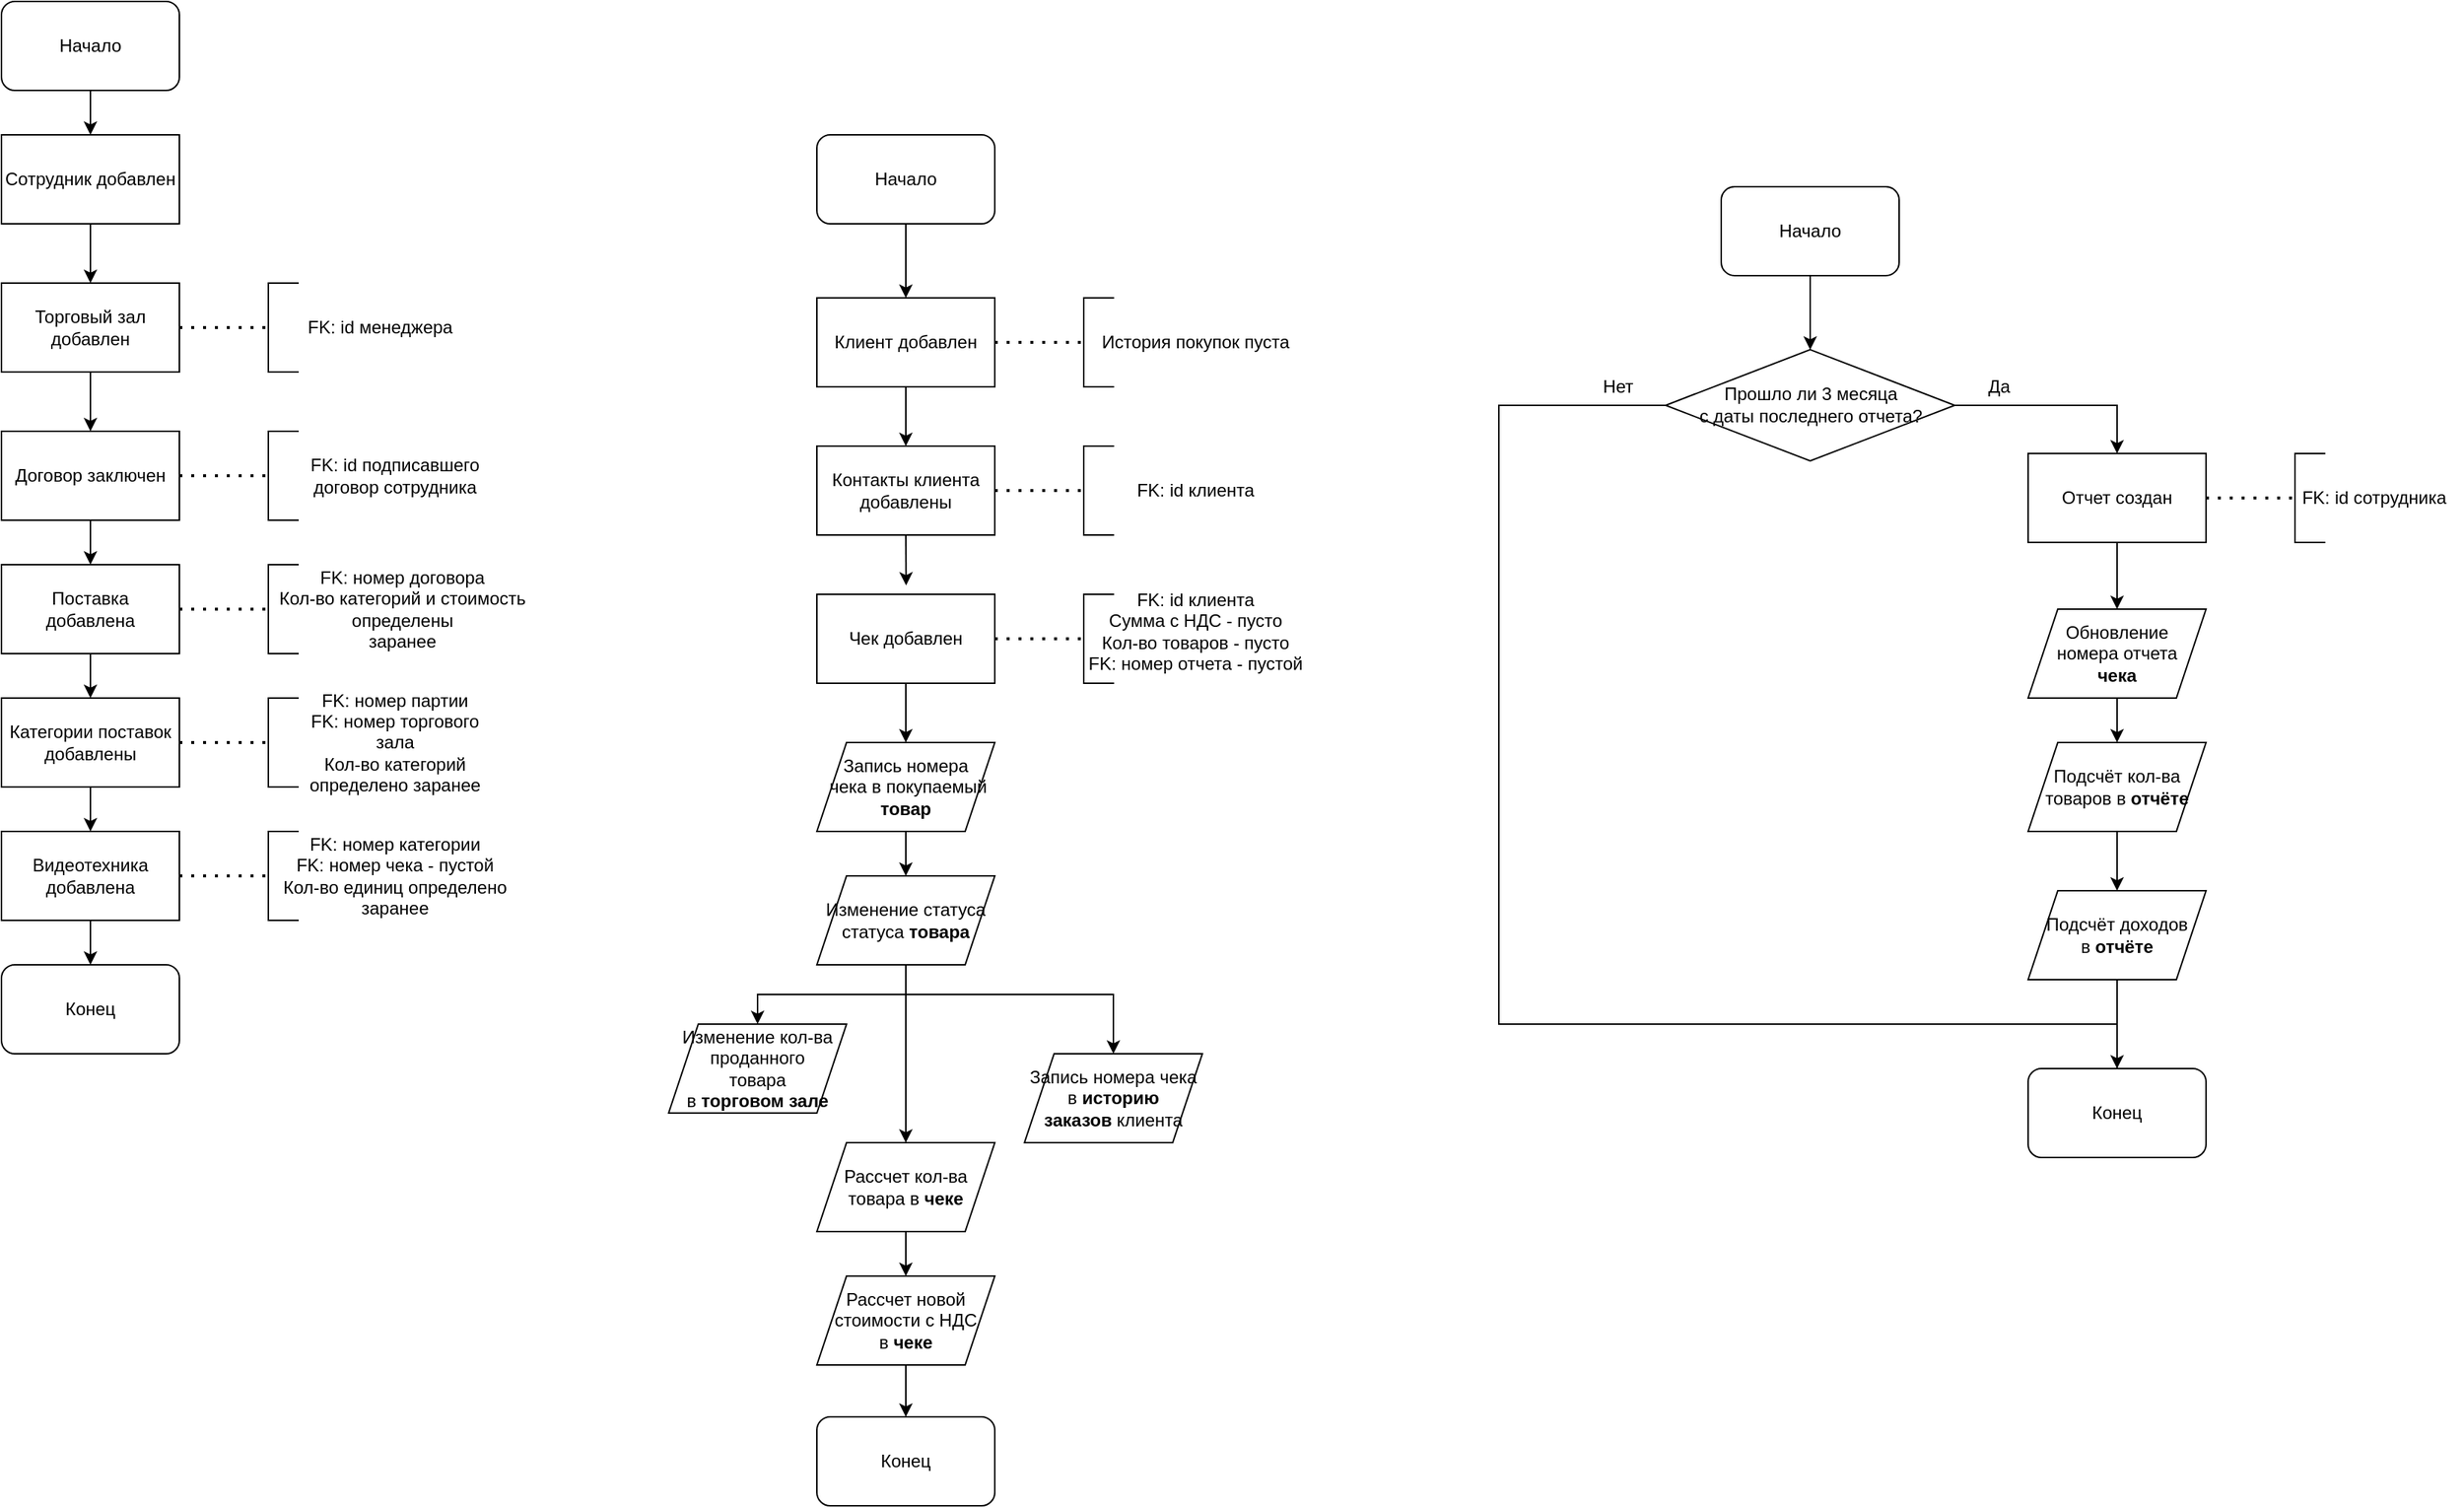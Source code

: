 <mxfile version="26.2.13">
  <diagram name="Страница — 1" id="7ybIuK3D6NP_7qEA3JT4">
    <mxGraphModel dx="2567" dy="2177" grid="1" gridSize="10" guides="1" tooltips="1" connect="1" arrows="1" fold="1" page="1" pageScale="1" pageWidth="827" pageHeight="1169" math="0" shadow="0">
      <root>
        <mxCell id="0" />
        <mxCell id="1" parent="0" />
        <mxCell id="4ffHu6OWOmxB4uczi7nU-6" style="edgeStyle=orthogonalEdgeStyle;rounded=0;orthogonalLoop=1;jettySize=auto;html=1;exitX=0.5;exitY=1;exitDx=0;exitDy=0;entryX=0.5;entryY=0;entryDx=0;entryDy=0;" edge="1" parent="1" source="4ffHu6OWOmxB4uczi7nU-4">
          <mxGeometry relative="1" as="geometry">
            <mxPoint x="500" y="-130" as="targetPoint" />
          </mxGeometry>
        </mxCell>
        <mxCell id="4ffHu6OWOmxB4uczi7nU-4" value="Клиент добавлен " style="rounded=0;whiteSpace=wrap;html=1;" vertex="1" parent="1">
          <mxGeometry x="440" y="-230" width="120" height="60" as="geometry" />
        </mxCell>
        <mxCell id="4ffHu6OWOmxB4uczi7nU-8" style="edgeStyle=orthogonalEdgeStyle;rounded=0;orthogonalLoop=1;jettySize=auto;html=1;exitX=0.5;exitY=1;exitDx=0;exitDy=0;entryX=0.585;entryY=0.067;entryDx=0;entryDy=0;entryPerimeter=0;" edge="1" parent="1">
          <mxGeometry relative="1" as="geometry">
            <mxPoint x="500" y="-70" as="sourcePoint" />
            <mxPoint x="500.2" y="-35.98" as="targetPoint" />
          </mxGeometry>
        </mxCell>
        <mxCell id="4ffHu6OWOmxB4uczi7nU-10" value="Контакты клиента добавлены " style="rounded=0;whiteSpace=wrap;html=1;" vertex="1" parent="1">
          <mxGeometry x="440" y="-130" width="120" height="60" as="geometry" />
        </mxCell>
        <mxCell id="4ffHu6OWOmxB4uczi7nU-16" value="" style="endArrow=none;dashed=1;html=1;dashPattern=1 3;strokeWidth=2;rounded=0;entryX=0.5;entryY=1;entryDx=0;entryDy=0;" edge="1" parent="1" target="4ffHu6OWOmxB4uczi7nU-17">
          <mxGeometry width="50" height="50" relative="1" as="geometry">
            <mxPoint x="560" y="-200" as="sourcePoint" />
            <mxPoint x="610" y="-200" as="targetPoint" />
          </mxGeometry>
        </mxCell>
        <mxCell id="4ffHu6OWOmxB4uczi7nU-17" value="" style="shape=partialRectangle;whiteSpace=wrap;html=1;bottom=1;right=1;left=1;top=0;fillColor=none;routingCenterX=-0.5;rotation=90;" vertex="1" parent="1">
          <mxGeometry x="600" y="-210" width="60" height="20" as="geometry" />
        </mxCell>
        <mxCell id="4ffHu6OWOmxB4uczi7nU-21" value="" style="endArrow=none;dashed=1;html=1;dashPattern=1 3;strokeWidth=2;rounded=0;entryX=0.5;entryY=1;entryDx=0;entryDy=0;" edge="1" parent="1" target="4ffHu6OWOmxB4uczi7nU-22">
          <mxGeometry width="50" height="50" relative="1" as="geometry">
            <mxPoint x="10" y="-210" as="sourcePoint" />
            <mxPoint x="60" y="-210" as="targetPoint" />
          </mxGeometry>
        </mxCell>
        <mxCell id="4ffHu6OWOmxB4uczi7nU-22" value="" style="shape=partialRectangle;whiteSpace=wrap;html=1;bottom=1;right=1;left=1;top=0;fillColor=none;routingCenterX=-0.5;rotation=90;" vertex="1" parent="1">
          <mxGeometry x="50" y="-220" width="60" height="20" as="geometry" />
        </mxCell>
        <mxCell id="4ffHu6OWOmxB4uczi7nU-23" value="История покупок пуста" style="text;html=1;align=center;verticalAlign=middle;resizable=0;points=[];autosize=1;strokeColor=none;fillColor=none;" vertex="1" parent="1">
          <mxGeometry x="620" y="-215" width="150" height="30" as="geometry" />
        </mxCell>
        <mxCell id="4ffHu6OWOmxB4uczi7nU-56" style="edgeStyle=orthogonalEdgeStyle;rounded=0;orthogonalLoop=1;jettySize=auto;html=1;exitX=0.5;exitY=1;exitDx=0;exitDy=0;entryX=0.5;entryY=0;entryDx=0;entryDy=0;" edge="1" parent="1" source="4ffHu6OWOmxB4uczi7nU-24" target="4ffHu6OWOmxB4uczi7nU-30">
          <mxGeometry relative="1" as="geometry" />
        </mxCell>
        <mxCell id="4ffHu6OWOmxB4uczi7nU-24" value="Чек добавлен" style="rounded=0;whiteSpace=wrap;html=1;" vertex="1" parent="1">
          <mxGeometry x="440" y="-30" width="120" height="60" as="geometry" />
        </mxCell>
        <mxCell id="4ffHu6OWOmxB4uczi7nU-25" value="" style="endArrow=none;dashed=1;html=1;dashPattern=1 3;strokeWidth=2;rounded=0;entryX=0.5;entryY=1;entryDx=0;entryDy=0;" edge="1" parent="1" target="4ffHu6OWOmxB4uczi7nU-26">
          <mxGeometry width="50" height="50" relative="1" as="geometry">
            <mxPoint x="560" as="sourcePoint" />
            <mxPoint x="610" as="targetPoint" />
          </mxGeometry>
        </mxCell>
        <mxCell id="4ffHu6OWOmxB4uczi7nU-26" value="" style="shape=partialRectangle;whiteSpace=wrap;html=1;bottom=1;right=1;left=1;top=0;fillColor=none;routingCenterX=-0.5;rotation=90;" vertex="1" parent="1">
          <mxGeometry x="600" y="-10" width="60" height="20" as="geometry" />
        </mxCell>
        <mxCell id="4ffHu6OWOmxB4uczi7nU-27" value="&lt;div&gt;FK: id клиента&lt;/div&gt;&lt;div&gt;Сумма с НДС - пусто&lt;/div&gt;&lt;div&gt;Кол-во товаров - пусто&lt;/div&gt;&lt;div&gt;FK: номер отчета - пустой&lt;/div&gt;" style="text;html=1;align=center;verticalAlign=middle;resizable=0;points=[];autosize=1;strokeColor=none;fillColor=none;" vertex="1" parent="1">
          <mxGeometry x="610" y="-40" width="170" height="70" as="geometry" />
        </mxCell>
        <mxCell id="4ffHu6OWOmxB4uczi7nU-57" style="edgeStyle=orthogonalEdgeStyle;rounded=0;orthogonalLoop=1;jettySize=auto;html=1;exitX=0.5;exitY=1;exitDx=0;exitDy=0;entryX=0.5;entryY=0;entryDx=0;entryDy=0;" edge="1" parent="1" source="4ffHu6OWOmxB4uczi7nU-30" target="4ffHu6OWOmxB4uczi7nU-33">
          <mxGeometry relative="1" as="geometry" />
        </mxCell>
        <mxCell id="4ffHu6OWOmxB4uczi7nU-30" value="&lt;div&gt;Запись номера&lt;/div&gt;&lt;div&gt;&amp;nbsp;чека в покупаемый &lt;br&gt;&lt;b&gt;товар&lt;/b&gt;&lt;/div&gt;" style="shape=parallelogram;perimeter=parallelogramPerimeter;whiteSpace=wrap;html=1;fixedSize=1;" vertex="1" parent="1">
          <mxGeometry x="440" y="70" width="120" height="60" as="geometry" />
        </mxCell>
        <mxCell id="4ffHu6OWOmxB4uczi7nU-59" style="edgeStyle=orthogonalEdgeStyle;rounded=0;orthogonalLoop=1;jettySize=auto;html=1;exitX=0.5;exitY=1;exitDx=0;exitDy=0;entryX=0.5;entryY=0;entryDx=0;entryDy=0;" edge="1" parent="1" source="4ffHu6OWOmxB4uczi7nU-33" target="4ffHu6OWOmxB4uczi7nU-58">
          <mxGeometry relative="1" as="geometry" />
        </mxCell>
        <mxCell id="4ffHu6OWOmxB4uczi7nU-125" style="edgeStyle=orthogonalEdgeStyle;rounded=0;orthogonalLoop=1;jettySize=auto;html=1;exitX=0.5;exitY=1;exitDx=0;exitDy=0;entryX=0.5;entryY=0;entryDx=0;entryDy=0;" edge="1" parent="1" source="4ffHu6OWOmxB4uczi7nU-33" target="4ffHu6OWOmxB4uczi7nU-61">
          <mxGeometry relative="1" as="geometry" />
        </mxCell>
        <mxCell id="4ffHu6OWOmxB4uczi7nU-127" style="edgeStyle=orthogonalEdgeStyle;rounded=0;orthogonalLoop=1;jettySize=auto;html=1;exitX=0.5;exitY=1;exitDx=0;exitDy=0;entryX=0.5;entryY=0;entryDx=0;entryDy=0;" edge="1" parent="1" source="4ffHu6OWOmxB4uczi7nU-33" target="4ffHu6OWOmxB4uczi7nU-85">
          <mxGeometry relative="1" as="geometry">
            <Array as="points">
              <mxPoint x="500" y="240" />
              <mxPoint x="640" y="240" />
            </Array>
          </mxGeometry>
        </mxCell>
        <mxCell id="4ffHu6OWOmxB4uczi7nU-33" value="&lt;div&gt;Изменение статуса&lt;/div&gt;статуса &lt;b&gt;товара&lt;/b&gt;" style="shape=parallelogram;perimeter=parallelogramPerimeter;whiteSpace=wrap;html=1;fixedSize=1;" vertex="1" parent="1">
          <mxGeometry x="440" y="160" width="120" height="60" as="geometry" />
        </mxCell>
        <mxCell id="4ffHu6OWOmxB4uczi7nU-109" style="edgeStyle=orthogonalEdgeStyle;rounded=0;orthogonalLoop=1;jettySize=auto;html=1;exitX=0.5;exitY=1;exitDx=0;exitDy=0;" edge="1" parent="1" source="4ffHu6OWOmxB4uczi7nU-41" target="4ffHu6OWOmxB4uczi7nU-4">
          <mxGeometry relative="1" as="geometry" />
        </mxCell>
        <mxCell id="4ffHu6OWOmxB4uczi7nU-41" value="Начало" style="rounded=1;whiteSpace=wrap;html=1;" vertex="1" parent="1">
          <mxGeometry x="440" y="-340" width="120" height="60" as="geometry" />
        </mxCell>
        <mxCell id="4ffHu6OWOmxB4uczi7nU-58" value="&lt;div&gt;Изменение кол-ва &lt;br&gt;&lt;/div&gt;&lt;div&gt;проданного&lt;/div&gt;&lt;div&gt;товара&lt;br&gt;в &lt;b&gt;торговом зале&lt;/b&gt;&lt;/div&gt;" style="shape=parallelogram;perimeter=parallelogramPerimeter;whiteSpace=wrap;html=1;fixedSize=1;" vertex="1" parent="1">
          <mxGeometry x="340" y="260" width="120" height="60" as="geometry" />
        </mxCell>
        <mxCell id="4ffHu6OWOmxB4uczi7nU-115" style="edgeStyle=orthogonalEdgeStyle;rounded=0;orthogonalLoop=1;jettySize=auto;html=1;exitX=0.5;exitY=1;exitDx=0;exitDy=0;entryX=0.5;entryY=0;entryDx=0;entryDy=0;" edge="1" parent="1" source="4ffHu6OWOmxB4uczi7nU-60" target="4ffHu6OWOmxB4uczi7nU-114">
          <mxGeometry relative="1" as="geometry" />
        </mxCell>
        <mxCell id="4ffHu6OWOmxB4uczi7nU-60" value="Начало" style="rounded=1;whiteSpace=wrap;html=1;" vertex="1" parent="1">
          <mxGeometry x="-110" y="-430" width="120" height="60" as="geometry" />
        </mxCell>
        <mxCell id="4ffHu6OWOmxB4uczi7nU-65" style="edgeStyle=orthogonalEdgeStyle;rounded=0;orthogonalLoop=1;jettySize=auto;html=1;exitX=0.5;exitY=1;exitDx=0;exitDy=0;entryX=0.5;entryY=0;entryDx=0;entryDy=0;" edge="1" parent="1" source="4ffHu6OWOmxB4uczi7nU-61" target="4ffHu6OWOmxB4uczi7nU-63">
          <mxGeometry relative="1" as="geometry" />
        </mxCell>
        <mxCell id="4ffHu6OWOmxB4uczi7nU-61" value="Рассчет кол-ва товара в &lt;b&gt;чеке&lt;/b&gt;" style="shape=parallelogram;perimeter=parallelogramPerimeter;whiteSpace=wrap;html=1;fixedSize=1;" vertex="1" parent="1">
          <mxGeometry x="440" y="340" width="120" height="60" as="geometry" />
        </mxCell>
        <mxCell id="4ffHu6OWOmxB4uczi7nU-126" style="edgeStyle=orthogonalEdgeStyle;rounded=0;orthogonalLoop=1;jettySize=auto;html=1;exitX=0.5;exitY=1;exitDx=0;exitDy=0;entryX=0.5;entryY=0;entryDx=0;entryDy=0;" edge="1" parent="1" source="4ffHu6OWOmxB4uczi7nU-63" target="4ffHu6OWOmxB4uczi7nU-87">
          <mxGeometry relative="1" as="geometry" />
        </mxCell>
        <mxCell id="4ffHu6OWOmxB4uczi7nU-63" value="Рассчет новой стоимости с НДС&lt;br&gt; в &lt;b&gt;чеке&lt;/b&gt;" style="shape=parallelogram;perimeter=parallelogramPerimeter;whiteSpace=wrap;html=1;fixedSize=1;" vertex="1" parent="1">
          <mxGeometry x="440" y="430" width="120" height="60" as="geometry" />
        </mxCell>
        <mxCell id="4ffHu6OWOmxB4uczi7nU-74" style="edgeStyle=orthogonalEdgeStyle;rounded=0;orthogonalLoop=1;jettySize=auto;html=1;exitX=0.5;exitY=1;exitDx=0;exitDy=0;entryX=0.5;entryY=0;entryDx=0;entryDy=0;" edge="1" parent="1" source="4ffHu6OWOmxB4uczi7nU-66" target="4ffHu6OWOmxB4uczi7nU-73">
          <mxGeometry relative="1" as="geometry" />
        </mxCell>
        <mxCell id="4ffHu6OWOmxB4uczi7nU-66" value="Договор заключен" style="rounded=0;whiteSpace=wrap;html=1;" vertex="1" parent="1">
          <mxGeometry x="-110" y="-140" width="120" height="60" as="geometry" />
        </mxCell>
        <mxCell id="4ffHu6OWOmxB4uczi7nU-68" value="" style="endArrow=none;dashed=1;html=1;dashPattern=1 3;strokeWidth=2;rounded=0;entryX=0.5;entryY=1;entryDx=0;entryDy=0;" edge="1" parent="1" target="4ffHu6OWOmxB4uczi7nU-69">
          <mxGeometry width="50" height="50" relative="1" as="geometry">
            <mxPoint x="10" y="-110" as="sourcePoint" />
            <mxPoint x="60" y="-110" as="targetPoint" />
          </mxGeometry>
        </mxCell>
        <mxCell id="4ffHu6OWOmxB4uczi7nU-69" value="" style="shape=partialRectangle;whiteSpace=wrap;html=1;bottom=1;right=1;left=1;top=0;fillColor=none;routingCenterX=-0.5;rotation=90;" vertex="1" parent="1">
          <mxGeometry x="50" y="-120" width="60" height="20" as="geometry" />
        </mxCell>
        <mxCell id="4ffHu6OWOmxB4uczi7nU-70" value="FK: id подписавшего&lt;br&gt; договор сотрудника " style="text;html=1;align=center;verticalAlign=middle;resizable=0;points=[];autosize=1;strokeColor=none;fillColor=none;" vertex="1" parent="1">
          <mxGeometry x="85" y="-130" width="140" height="40" as="geometry" />
        </mxCell>
        <mxCell id="4ffHu6OWOmxB4uczi7nU-84" style="edgeStyle=orthogonalEdgeStyle;rounded=0;orthogonalLoop=1;jettySize=auto;html=1;exitX=0.5;exitY=1;exitDx=0;exitDy=0;entryX=0.5;entryY=0;entryDx=0;entryDy=0;" edge="1" parent="1" source="4ffHu6OWOmxB4uczi7nU-73" target="4ffHu6OWOmxB4uczi7nU-80">
          <mxGeometry relative="1" as="geometry" />
        </mxCell>
        <mxCell id="4ffHu6OWOmxB4uczi7nU-73" value="Поставка&lt;br&gt;добавлена" style="rounded=0;whiteSpace=wrap;html=1;" vertex="1" parent="1">
          <mxGeometry x="-110" y="-50" width="120" height="60" as="geometry" />
        </mxCell>
        <mxCell id="4ffHu6OWOmxB4uczi7nU-77" value="" style="endArrow=none;dashed=1;html=1;dashPattern=1 3;strokeWidth=2;rounded=0;entryX=0.5;entryY=1;entryDx=0;entryDy=0;" edge="1" parent="1" target="4ffHu6OWOmxB4uczi7nU-78">
          <mxGeometry width="50" height="50" relative="1" as="geometry">
            <mxPoint x="10" y="-20" as="sourcePoint" />
            <mxPoint x="60" y="-20" as="targetPoint" />
          </mxGeometry>
        </mxCell>
        <mxCell id="4ffHu6OWOmxB4uczi7nU-78" value="" style="shape=partialRectangle;whiteSpace=wrap;html=1;bottom=1;right=1;left=1;top=0;fillColor=none;routingCenterX=-0.5;rotation=90;" vertex="1" parent="1">
          <mxGeometry x="50" y="-30" width="60" height="20" as="geometry" />
        </mxCell>
        <mxCell id="4ffHu6OWOmxB4uczi7nU-79" value="FK: номер договора&lt;br&gt;Кол-во категорий и стоимость&lt;br&gt;определены &lt;br&gt;заранее" style="text;html=1;align=center;verticalAlign=middle;resizable=0;points=[];autosize=1;strokeColor=none;fillColor=none;" vertex="1" parent="1">
          <mxGeometry x="65" y="-55" width="190" height="70" as="geometry" />
        </mxCell>
        <mxCell id="4ffHu6OWOmxB4uczi7nU-97" style="edgeStyle=orthogonalEdgeStyle;rounded=0;orthogonalLoop=1;jettySize=auto;html=1;exitX=0.5;exitY=1;exitDx=0;exitDy=0;entryX=0.5;entryY=0;entryDx=0;entryDy=0;" edge="1" parent="1" source="4ffHu6OWOmxB4uczi7nU-80" target="4ffHu6OWOmxB4uczi7nU-93">
          <mxGeometry relative="1" as="geometry" />
        </mxCell>
        <mxCell id="4ffHu6OWOmxB4uczi7nU-80" value="Категории поставок&lt;br&gt;добавлены" style="rounded=0;whiteSpace=wrap;html=1;" vertex="1" parent="1">
          <mxGeometry x="-110" y="40" width="120" height="60" as="geometry" />
        </mxCell>
        <mxCell id="4ffHu6OWOmxB4uczi7nU-81" value="" style="endArrow=none;dashed=1;html=1;dashPattern=1 3;strokeWidth=2;rounded=0;entryX=0.5;entryY=1;entryDx=0;entryDy=0;" edge="1" parent="1" target="4ffHu6OWOmxB4uczi7nU-82">
          <mxGeometry width="50" height="50" relative="1" as="geometry">
            <mxPoint x="10" y="70" as="sourcePoint" />
            <mxPoint x="60" y="70" as="targetPoint" />
          </mxGeometry>
        </mxCell>
        <mxCell id="4ffHu6OWOmxB4uczi7nU-82" value="" style="shape=partialRectangle;whiteSpace=wrap;html=1;bottom=1;right=1;left=1;top=0;fillColor=none;routingCenterX=-0.5;rotation=90;" vertex="1" parent="1">
          <mxGeometry x="50" y="60" width="60" height="20" as="geometry" />
        </mxCell>
        <mxCell id="4ffHu6OWOmxB4uczi7nU-83" value="FK: номер партии&lt;br&gt;FK: номер торгового &lt;br&gt;зала&lt;br&gt;Кол-во категорий &lt;br&gt;определено заранее" style="text;html=1;align=center;verticalAlign=middle;resizable=0;points=[];autosize=1;strokeColor=none;fillColor=none;" vertex="1" parent="1">
          <mxGeometry x="85" y="25" width="140" height="90" as="geometry" />
        </mxCell>
        <mxCell id="4ffHu6OWOmxB4uczi7nU-85" value="Запись номера чека&lt;br&gt;в &lt;b&gt;историю &lt;br&gt;заказов&lt;/b&gt; клиента" style="shape=parallelogram;perimeter=parallelogramPerimeter;whiteSpace=wrap;html=1;fixedSize=1;" vertex="1" parent="1">
          <mxGeometry x="580" y="280" width="120" height="60" as="geometry" />
        </mxCell>
        <mxCell id="4ffHu6OWOmxB4uczi7nU-87" value="Конец" style="rounded=1;whiteSpace=wrap;html=1;" vertex="1" parent="1">
          <mxGeometry x="440" y="525" width="120" height="60" as="geometry" />
        </mxCell>
        <mxCell id="4ffHu6OWOmxB4uczi7nU-91" style="edgeStyle=orthogonalEdgeStyle;rounded=0;orthogonalLoop=1;jettySize=auto;html=1;exitX=0.5;exitY=1;exitDx=0;exitDy=0;entryX=0.5;entryY=0;entryDx=0;entryDy=0;" edge="1" parent="1" source="4ffHu6OWOmxB4uczi7nU-89" target="4ffHu6OWOmxB4uczi7nU-66">
          <mxGeometry relative="1" as="geometry" />
        </mxCell>
        <mxCell id="4ffHu6OWOmxB4uczi7nU-89" value="Торговый зал&lt;br&gt;добавлен" style="rounded=0;whiteSpace=wrap;html=1;" vertex="1" parent="1">
          <mxGeometry x="-110" y="-240" width="120" height="60" as="geometry" />
        </mxCell>
        <mxCell id="4ffHu6OWOmxB4uczi7nU-92" value="FK: id менеджера" style="text;html=1;align=center;verticalAlign=middle;resizable=0;points=[];autosize=1;strokeColor=none;fillColor=none;" vertex="1" parent="1">
          <mxGeometry x="85" y="-225" width="120" height="30" as="geometry" />
        </mxCell>
        <mxCell id="4ffHu6OWOmxB4uczi7nU-99" style="edgeStyle=orthogonalEdgeStyle;rounded=0;orthogonalLoop=1;jettySize=auto;html=1;exitX=0.5;exitY=1;exitDx=0;exitDy=0;entryX=0.5;entryY=0;entryDx=0;entryDy=0;" edge="1" parent="1" source="4ffHu6OWOmxB4uczi7nU-93" target="4ffHu6OWOmxB4uczi7nU-98">
          <mxGeometry relative="1" as="geometry" />
        </mxCell>
        <mxCell id="4ffHu6OWOmxB4uczi7nU-93" value="Видеотехника&lt;br&gt;добавлена" style="rounded=0;whiteSpace=wrap;html=1;" vertex="1" parent="1">
          <mxGeometry x="-110" y="130" width="120" height="60" as="geometry" />
        </mxCell>
        <mxCell id="4ffHu6OWOmxB4uczi7nU-94" value="" style="endArrow=none;dashed=1;html=1;dashPattern=1 3;strokeWidth=2;rounded=0;entryX=0.5;entryY=1;entryDx=0;entryDy=0;" edge="1" parent="1" target="4ffHu6OWOmxB4uczi7nU-95">
          <mxGeometry width="50" height="50" relative="1" as="geometry">
            <mxPoint x="10" y="160" as="sourcePoint" />
            <mxPoint x="60" y="160" as="targetPoint" />
          </mxGeometry>
        </mxCell>
        <mxCell id="4ffHu6OWOmxB4uczi7nU-95" value="" style="shape=partialRectangle;whiteSpace=wrap;html=1;bottom=1;right=1;left=1;top=0;fillColor=none;routingCenterX=-0.5;rotation=90;" vertex="1" parent="1">
          <mxGeometry x="50" y="150" width="60" height="20" as="geometry" />
        </mxCell>
        <mxCell id="4ffHu6OWOmxB4uczi7nU-96" value="FK: номер категории&lt;br&gt;&lt;div&gt;FK: номер чека - пустой&lt;br&gt;Кол-во единиц определено&lt;br&gt;заранее&lt;/div&gt;" style="text;html=1;align=center;verticalAlign=middle;resizable=0;points=[];autosize=1;strokeColor=none;fillColor=none;" vertex="1" parent="1">
          <mxGeometry x="70" y="125" width="170" height="70" as="geometry" />
        </mxCell>
        <mxCell id="4ffHu6OWOmxB4uczi7nU-98" value="Конец" style="rounded=1;whiteSpace=wrap;html=1;" vertex="1" parent="1">
          <mxGeometry x="-110" y="220" width="120" height="60" as="geometry" />
        </mxCell>
        <mxCell id="4ffHu6OWOmxB4uczi7nU-110" style="edgeStyle=orthogonalEdgeStyle;rounded=0;orthogonalLoop=1;jettySize=auto;html=1;exitX=0.5;exitY=1;exitDx=0;exitDy=0;entryX=0.5;entryY=0;entryDx=0;entryDy=0;" edge="1" parent="1" source="4ffHu6OWOmxB4uczi7nU-100" target="4ffHu6OWOmxB4uczi7nU-106">
          <mxGeometry relative="1" as="geometry" />
        </mxCell>
        <mxCell id="4ffHu6OWOmxB4uczi7nU-100" value="Отчет создан" style="rounded=0;whiteSpace=wrap;html=1;" vertex="1" parent="1">
          <mxGeometry x="1257" y="-125.04" width="120" height="60" as="geometry" />
        </mxCell>
        <mxCell id="4ffHu6OWOmxB4uczi7nU-101" style="edgeStyle=orthogonalEdgeStyle;rounded=0;orthogonalLoop=1;jettySize=auto;html=1;exitX=0.5;exitY=1;exitDx=0;exitDy=0;entryX=0.5;entryY=0;entryDx=0;entryDy=0;" edge="1" parent="1" source="4ffHu6OWOmxB4uczi7nU-102" target="4ffHu6OWOmxB4uczi7nU-104">
          <mxGeometry relative="1" as="geometry" />
        </mxCell>
        <mxCell id="4ffHu6OWOmxB4uczi7nU-102" value="Начало" style="rounded=1;whiteSpace=wrap;html=1;" vertex="1" parent="1">
          <mxGeometry x="1050" y="-305.04" width="120" height="60" as="geometry" />
        </mxCell>
        <mxCell id="4ffHu6OWOmxB4uczi7nU-103" style="edgeStyle=orthogonalEdgeStyle;rounded=0;orthogonalLoop=1;jettySize=auto;html=1;exitX=1;exitY=0.5;exitDx=0;exitDy=0;entryX=0.5;entryY=0;entryDx=0;entryDy=0;" edge="1" parent="1" source="4ffHu6OWOmxB4uczi7nU-104" target="4ffHu6OWOmxB4uczi7nU-100">
          <mxGeometry relative="1" as="geometry" />
        </mxCell>
        <mxCell id="4ffHu6OWOmxB4uczi7nU-104" value="&lt;div&gt;Прошло ли 3 месяца&lt;/div&gt;&lt;div&gt;с даты последнего отчета?&lt;/div&gt;" style="rhombus;whiteSpace=wrap;html=1;" vertex="1" parent="1">
          <mxGeometry x="1012.5" y="-195.04" width="195" height="75.04" as="geometry" />
        </mxCell>
        <mxCell id="4ffHu6OWOmxB4uczi7nU-129" style="edgeStyle=orthogonalEdgeStyle;rounded=0;orthogonalLoop=1;jettySize=auto;html=1;exitX=0.5;exitY=1;exitDx=0;exitDy=0;entryX=0.5;entryY=0;entryDx=0;entryDy=0;" edge="1" parent="1" source="4ffHu6OWOmxB4uczi7nU-106" target="4ffHu6OWOmxB4uczi7nU-128">
          <mxGeometry relative="1" as="geometry" />
        </mxCell>
        <mxCell id="4ffHu6OWOmxB4uczi7nU-106" value="Обновление &lt;br&gt;номера отчета&lt;b&gt; &lt;br&gt;чека&lt;/b&gt;" style="shape=parallelogram;perimeter=parallelogramPerimeter;whiteSpace=wrap;html=1;fixedSize=1;" vertex="1" parent="1">
          <mxGeometry x="1257" y="-20" width="120" height="60" as="geometry" />
        </mxCell>
        <mxCell id="4ffHu6OWOmxB4uczi7nU-107" value="Нет" style="text;html=1;align=center;verticalAlign=middle;resizable=0;points=[];autosize=1;strokeColor=none;fillColor=none;" vertex="1" parent="1">
          <mxGeometry x="960" y="-185.04" width="40" height="30" as="geometry" />
        </mxCell>
        <mxCell id="4ffHu6OWOmxB4uczi7nU-108" value="Да" style="text;html=1;align=center;verticalAlign=middle;resizable=0;points=[];autosize=1;strokeColor=none;fillColor=none;" vertex="1" parent="1">
          <mxGeometry x="1217" y="-185.04" width="40" height="30" as="geometry" />
        </mxCell>
        <mxCell id="4ffHu6OWOmxB4uczi7nU-111" value="" style="endArrow=none;dashed=1;html=1;dashPattern=1 3;strokeWidth=2;rounded=0;entryX=0.5;entryY=1;entryDx=0;entryDy=0;" edge="1" parent="1" target="4ffHu6OWOmxB4uczi7nU-112">
          <mxGeometry width="50" height="50" relative="1" as="geometry">
            <mxPoint x="1377" y="-95" as="sourcePoint" />
            <mxPoint x="1427" y="-95" as="targetPoint" />
          </mxGeometry>
        </mxCell>
        <mxCell id="4ffHu6OWOmxB4uczi7nU-112" value="" style="shape=partialRectangle;whiteSpace=wrap;html=1;bottom=1;right=1;left=1;top=0;fillColor=none;routingCenterX=-0.5;rotation=90;" vertex="1" parent="1">
          <mxGeometry x="1417" y="-105" width="60" height="20" as="geometry" />
        </mxCell>
        <mxCell id="4ffHu6OWOmxB4uczi7nU-113" value="FK: id сотрудника" style="text;html=1;align=center;verticalAlign=middle;resizable=0;points=[];autosize=1;strokeColor=none;fillColor=none;" vertex="1" parent="1">
          <mxGeometry x="1430" y="-110" width="120" height="30" as="geometry" />
        </mxCell>
        <mxCell id="4ffHu6OWOmxB4uczi7nU-116" style="edgeStyle=orthogonalEdgeStyle;rounded=0;orthogonalLoop=1;jettySize=auto;html=1;exitX=0.5;exitY=1;exitDx=0;exitDy=0;entryX=0.5;entryY=0;entryDx=0;entryDy=0;" edge="1" parent="1" source="4ffHu6OWOmxB4uczi7nU-114" target="4ffHu6OWOmxB4uczi7nU-89">
          <mxGeometry relative="1" as="geometry" />
        </mxCell>
        <mxCell id="4ffHu6OWOmxB4uczi7nU-114" value="Сотрудник добавлен" style="rounded=0;whiteSpace=wrap;html=1;" vertex="1" parent="1">
          <mxGeometry x="-110" y="-340" width="120" height="60" as="geometry" />
        </mxCell>
        <mxCell id="4ffHu6OWOmxB4uczi7nU-117" value="" style="endArrow=none;dashed=1;html=1;dashPattern=1 3;strokeWidth=2;rounded=0;entryX=0.5;entryY=1;entryDx=0;entryDy=0;" edge="1" parent="1" target="4ffHu6OWOmxB4uczi7nU-118">
          <mxGeometry width="50" height="50" relative="1" as="geometry">
            <mxPoint x="560" y="-100" as="sourcePoint" />
            <mxPoint x="610" y="-100" as="targetPoint" />
          </mxGeometry>
        </mxCell>
        <mxCell id="4ffHu6OWOmxB4uczi7nU-118" value="" style="shape=partialRectangle;whiteSpace=wrap;html=1;bottom=1;right=1;left=1;top=0;fillColor=none;routingCenterX=-0.5;rotation=90;" vertex="1" parent="1">
          <mxGeometry x="600" y="-110" width="60" height="20" as="geometry" />
        </mxCell>
        <mxCell id="4ffHu6OWOmxB4uczi7nU-119" value="FK: id клиента" style="text;html=1;align=center;verticalAlign=middle;resizable=0;points=[];autosize=1;strokeColor=none;fillColor=none;" vertex="1" parent="1">
          <mxGeometry x="645" y="-115" width="100" height="30" as="geometry" />
        </mxCell>
        <mxCell id="4ffHu6OWOmxB4uczi7nU-136" style="edgeStyle=orthogonalEdgeStyle;rounded=0;orthogonalLoop=1;jettySize=auto;html=1;exitX=0.5;exitY=0;exitDx=0;exitDy=0;entryX=0;entryY=0.5;entryDx=0;entryDy=0;endArrow=none;startFill=0;" edge="1" parent="1" source="4ffHu6OWOmxB4uczi7nU-120" target="4ffHu6OWOmxB4uczi7nU-104">
          <mxGeometry relative="1" as="geometry">
            <Array as="points">
              <mxPoint x="1317" y="260" />
              <mxPoint x="900" y="260" />
              <mxPoint x="900" y="-157" />
            </Array>
          </mxGeometry>
        </mxCell>
        <mxCell id="4ffHu6OWOmxB4uczi7nU-120" value="Конец" style="rounded=1;whiteSpace=wrap;html=1;" vertex="1" parent="1">
          <mxGeometry x="1257" y="290" width="120" height="60" as="geometry" />
        </mxCell>
        <mxCell id="4ffHu6OWOmxB4uczi7nU-133" style="edgeStyle=orthogonalEdgeStyle;rounded=0;orthogonalLoop=1;jettySize=auto;html=1;exitX=0.5;exitY=1;exitDx=0;exitDy=0;entryX=0.5;entryY=0;entryDx=0;entryDy=0;" edge="1" parent="1" source="4ffHu6OWOmxB4uczi7nU-128" target="4ffHu6OWOmxB4uczi7nU-131">
          <mxGeometry relative="1" as="geometry" />
        </mxCell>
        <mxCell id="4ffHu6OWOmxB4uczi7nU-128" value="Подсчёт кол-ва&lt;br&gt;товаров в &lt;b&gt;отчёте&lt;/b&gt;" style="shape=parallelogram;perimeter=parallelogramPerimeter;whiteSpace=wrap;html=1;fixedSize=1;" vertex="1" parent="1">
          <mxGeometry x="1257" y="70" width="120" height="60" as="geometry" />
        </mxCell>
        <mxCell id="4ffHu6OWOmxB4uczi7nU-132" style="edgeStyle=orthogonalEdgeStyle;rounded=0;orthogonalLoop=1;jettySize=auto;html=1;exitX=0.5;exitY=1;exitDx=0;exitDy=0;entryX=0.5;entryY=0;entryDx=0;entryDy=0;" edge="1" parent="1" source="4ffHu6OWOmxB4uczi7nU-131" target="4ffHu6OWOmxB4uczi7nU-120">
          <mxGeometry relative="1" as="geometry" />
        </mxCell>
        <mxCell id="4ffHu6OWOmxB4uczi7nU-131" value="Подсчёт доходов &lt;br&gt;в &lt;b&gt;отчёте&lt;/b&gt;" style="shape=parallelogram;perimeter=parallelogramPerimeter;whiteSpace=wrap;html=1;fixedSize=1;" vertex="1" parent="1">
          <mxGeometry x="1257" y="170" width="120" height="60" as="geometry" />
        </mxCell>
      </root>
    </mxGraphModel>
  </diagram>
</mxfile>
